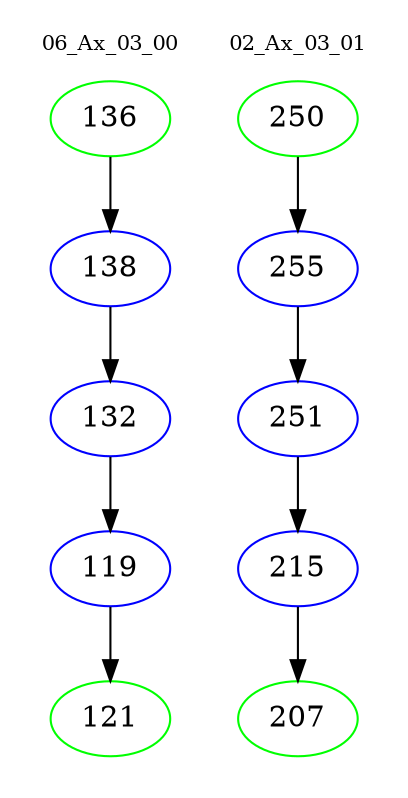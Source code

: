 digraph{
subgraph cluster_0 {
color = white
label = "06_Ax_03_00";
fontsize=10;
T0_136 [label="136", color="green"]
T0_136 -> T0_138 [color="black"]
T0_138 [label="138", color="blue"]
T0_138 -> T0_132 [color="black"]
T0_132 [label="132", color="blue"]
T0_132 -> T0_119 [color="black"]
T0_119 [label="119", color="blue"]
T0_119 -> T0_121 [color="black"]
T0_121 [label="121", color="green"]
}
subgraph cluster_1 {
color = white
label = "02_Ax_03_01";
fontsize=10;
T1_250 [label="250", color="green"]
T1_250 -> T1_255 [color="black"]
T1_255 [label="255", color="blue"]
T1_255 -> T1_251 [color="black"]
T1_251 [label="251", color="blue"]
T1_251 -> T1_215 [color="black"]
T1_215 [label="215", color="blue"]
T1_215 -> T1_207 [color="black"]
T1_207 [label="207", color="green"]
}
}
